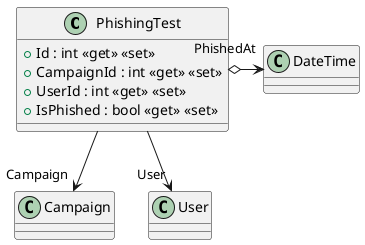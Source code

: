@startuml
class PhishingTest {
    + Id : int <<get>> <<set>>
    + CampaignId : int <<get>> <<set>>
    + UserId : int <<get>> <<set>>
    + IsPhished : bool <<get>> <<set>>
}
PhishingTest o-> "PhishedAt" DateTime
PhishingTest --> "Campaign" Campaign
PhishingTest --> "User" User
@enduml
